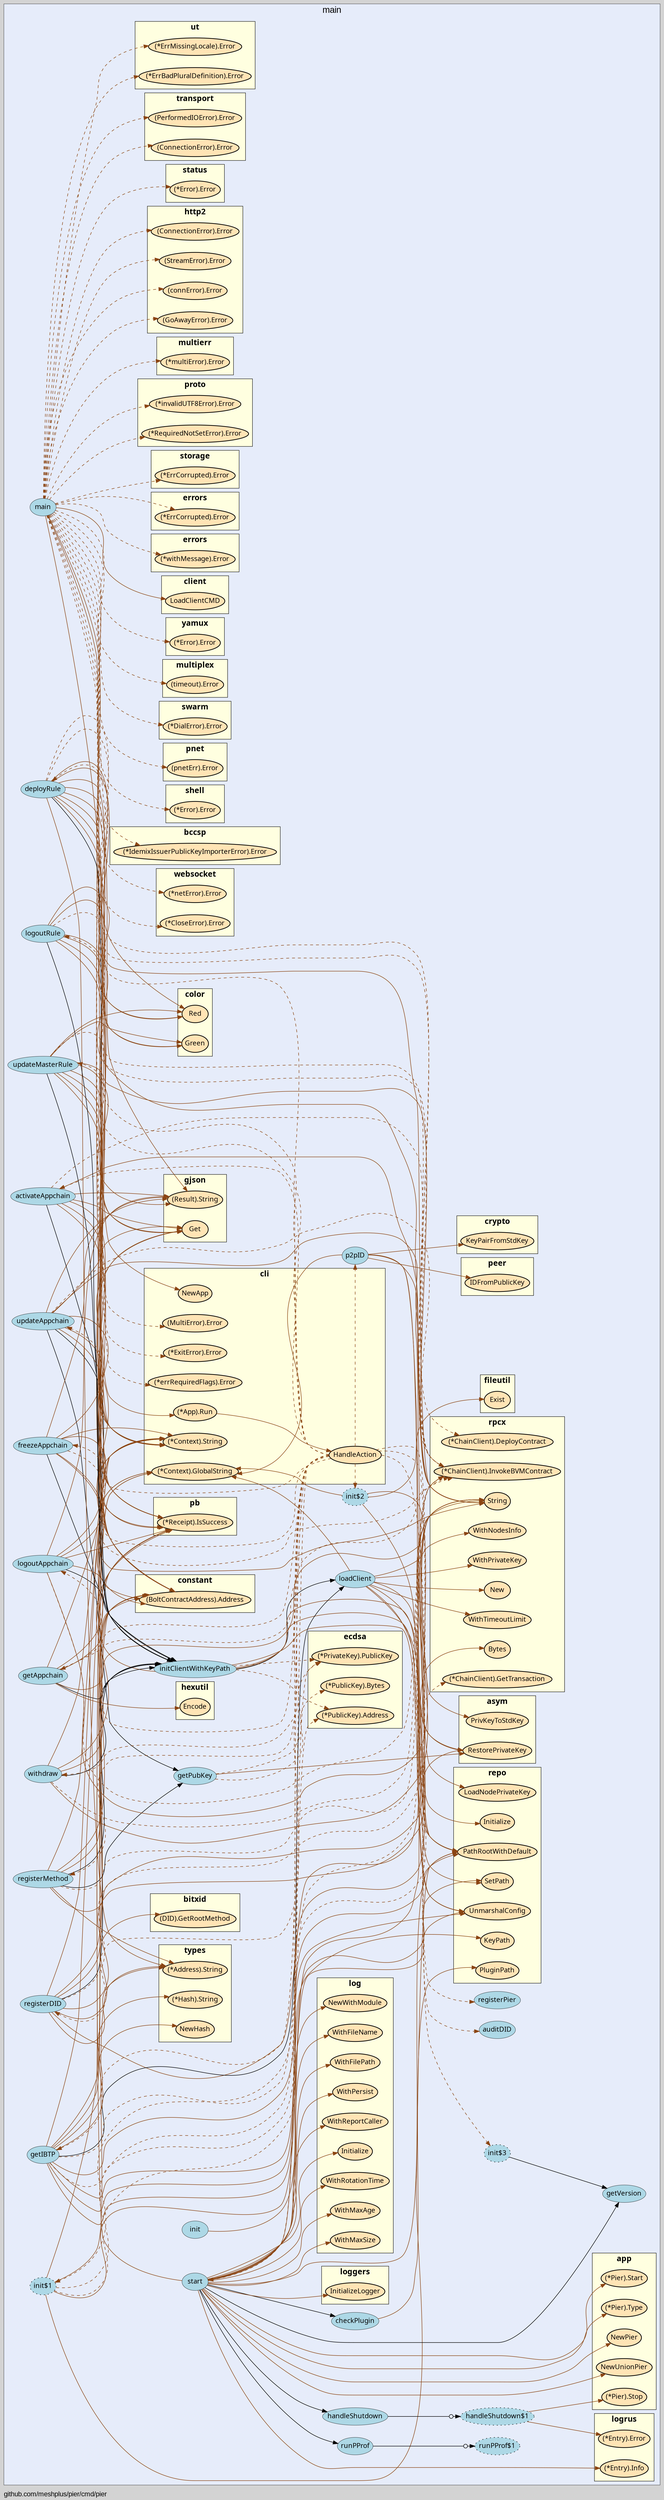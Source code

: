 digraph gocallvis {
    label="github.com/meshplus/pier/cmd/pier";
    labeljust="l";
    fontname="Arial";
    fontsize="14";
    rankdir="LR";
    bgcolor="lightgray";
    style="solid";
    penwidth="0.5";
    pad="0.0";
    nodesep="0.35";

    node [shape="ellipse" style="filled" fillcolor="honeydew" fontname="Verdana" penwidth="1.0" margin="0.05,0.0"];
    edge [minlen="2"]

    subgraph "cluster_focus" {
        bgcolor="#e6ecfa";
label="main";
labelloc="t";
labeljust="c";
fontsize="18";
        
        "github.com/meshplus/pier/cmd/pier.main" [ fillcolor="lightblue" label="main" penwidth="0.5" ]
        "github.com/meshplus/pier/cmd/pier.registerDID" [ fillcolor="lightblue" label="registerDID" penwidth="0.5" ]
        "github.com/meshplus/pier/cmd/pier.initClientWithKeyPath" [ fillcolor="lightblue" label="initClientWithKeyPath" penwidth="0.5" ]
        "github.com/meshplus/pier/cmd/pier.loadClient" [ fillcolor="lightblue" label="loadClient" penwidth="0.5" ]
        "github.com/meshplus/pier/cmd/pier.auditDID" [ label="auditDID" penwidth="0.5" fillcolor="lightblue" ]
        "github.com/meshplus/pier/cmd/pier.registerMethod" [ fillcolor="lightblue" label="registerMethod" penwidth="0.5" ]
        "github.com/meshplus/pier/cmd/pier.getPubKey" [ fillcolor="lightblue" label="getPubKey" penwidth="0.5" ]
        "github.com/meshplus/pier/cmd/pier.registerPier" [ fillcolor="lightblue" label="registerPier" penwidth="0.5" ]
        "github.com/meshplus/pier/cmd/pier.updateAppchain" [ fillcolor="lightblue" label="updateAppchain" penwidth="0.5" ]
        "github.com/meshplus/pier/cmd/pier.freezeAppchain" [ fillcolor="lightblue" label="freezeAppchain" penwidth="0.5" ]
        "github.com/meshplus/pier/cmd/pier.activateAppchain" [ fillcolor="lightblue" label="activateAppchain" penwidth="0.5" ]
        "github.com/meshplus/pier/cmd/pier.logoutAppchain" [ fillcolor="lightblue" label="logoutAppchain" penwidth="0.5" ]
        "github.com/meshplus/pier/cmd/pier.getAppchain" [ fillcolor="lightblue" label="getAppchain" penwidth="0.5" ]
        "github.com/meshplus/pier/cmd/pier.withdraw" [ fillcolor="lightblue" label="withdraw" penwidth="0.5" ]
        "github.com/meshplus/pier/cmd/pier.init$1" [ style="dotted,filled" fillcolor="lightblue" label="init$1" ]
        "github.com/meshplus/pier/cmd/pier.init$2" [ fillcolor="lightblue" label="init$2" style="dotted,filled" ]
        "github.com/meshplus/pier/cmd/pier.getIBTP" [ fillcolor="lightblue" label="getIBTP" penwidth="0.5" ]
        "github.com/meshplus/pier/cmd/pier.p2pID" [ fillcolor="lightblue" label="p2pID" penwidth="0.5" ]
        "github.com/meshplus/pier/cmd/pier.deployRule" [ label="deployRule" penwidth="0.5" fillcolor="lightblue" ]
        "github.com/meshplus/pier/cmd/pier.updateMasterRule" [ fillcolor="lightblue" label="updateMasterRule" penwidth="0.5" ]
        "github.com/meshplus/pier/cmd/pier.logoutRule" [ fillcolor="lightblue" label="logoutRule" penwidth="0.5" ]
        "github.com/meshplus/pier/cmd/pier.start" [ fillcolor="lightblue" label="start" penwidth="0.5" ]
        "github.com/meshplus/pier/cmd/pier.getVersion" [ fillcolor="lightblue" label="getVersion" penwidth="0.5" ]
        "github.com/meshplus/pier/cmd/pier.runPProf" [ fillcolor="lightblue" label="runPProf" penwidth="0.5" ]
        "github.com/meshplus/pier/cmd/pier.runPProf$1" [ fillcolor="lightblue" label="runPProf$1" style="dotted,filled" ]
        "github.com/meshplus/pier/cmd/pier.handleShutdown$1" [ fillcolor="lightblue" label="handleShutdown$1" style="dotted,filled" ]
        "github.com/meshplus/pier/cmd/pier.handleShutdown" [ penwidth="0.5" fillcolor="lightblue" label="handleShutdown" ]
        "github.com/meshplus/pier/cmd/pier.checkPlugin" [ fillcolor="lightblue" label="checkPlugin" penwidth="0.5" ]
        "github.com/meshplus/pier/cmd/pier.init$3" [ fillcolor="lightblue" label="init$3" style="dotted,filled" ]
        "github.com/meshplus/pier/cmd/pier.init" [ fillcolor="lightblue" label="init" penwidth="0.5" ]
        
        subgraph "cluster_github.com/fatih/color" {
        fillcolor="lightyellow";
fontname="Tahoma bold";
rank="sink";
label="color";
URL="/?f=github.com/fatih/color";
penwidth="0.8";
fontsize="16";
style="filled";
tooltip="package: github.com/fatih/color";
        
        "github.com/fatih/color.Red" [ fillcolor="moccasin" label="Red" penwidth="1.5" ]
        "github.com/fatih/color.Green" [ fillcolor="moccasin" label="Green" penwidth="1.5" ]
        
    }

        subgraph "cluster_github.com/go-playground/universal-translator" {
        fontsize="16";
fontname="Tahoma bold";
URL="/?f=github.com/go-playground/universal-translator";
tooltip="package: github.com/go-playground/universal-translator";
penwidth="0.8";
style="filled";
fillcolor="lightyellow";
rank="sink";
label="ut";
        
        "(*github.com/go-playground/universal-translator.ErrBadPluralDefinition).Error" [ fillcolor="moccasin" label="(*ErrBadPluralDefinition).Error" penwidth="1.5" ]
        "(*github.com/go-playground/universal-translator.ErrMissingLocale).Error" [ fillcolor="moccasin" label="(*ErrMissingLocale).Error" penwidth="1.5" ]
        
    }

        subgraph "cluster_github.com/gogo/protobuf/proto" {
        style="filled";
label="proto";
tooltip="package: github.com/gogo/protobuf/proto";
rank="sink";
URL="/?f=github.com/gogo/protobuf/proto";
penwidth="0.8";
fontsize="16";
fillcolor="lightyellow";
fontname="Tahoma bold";
        
        "(*github.com/gogo/protobuf/proto.invalidUTF8Error).Error" [ fillcolor="moccasin" label="(*invalidUTF8Error).Error" penwidth="1.5" ]
        "(*github.com/gogo/protobuf/proto.RequiredNotSetError).Error" [ fillcolor="moccasin" label="(*RequiredNotSetError).Error" penwidth="1.5" ]
        
    }

        subgraph "cluster_github.com/gorilla/websocket" {
        penwidth="0.8";
fillcolor="lightyellow";
URL="/?f=github.com/gorilla/websocket";
tooltip="package: github.com/gorilla/websocket";
fontsize="16";
style="filled";
fontname="Tahoma bold";
rank="sink";
label="websocket";
        
        "(*github.com/gorilla/websocket.CloseError).Error" [ fillcolor="moccasin" label="(*CloseError).Error" penwidth="1.5" ]
        "(*github.com/gorilla/websocket.netError).Error" [ fillcolor="moccasin" label="(*netError).Error" penwidth="1.5" ]
        
    }

        subgraph "cluster_github.com/hyperledger/fabric/bccsp" {
        style="filled";
fontname="Tahoma bold";
label="bccsp";
URL="/?f=github.com/hyperledger/fabric/bccsp";
penwidth="0.8";
fontsize="16";
fillcolor="lightyellow";
rank="sink";
tooltip="package: github.com/hyperledger/fabric/bccsp";
        
        "(*github.com/hyperledger/fabric/bccsp.IdemixIssuerPublicKeyImporterError).Error" [ penwidth="1.5" fillcolor="moccasin" label="(*IdemixIssuerPublicKeyImporterError).Error" ]
        
    }

        subgraph "cluster_github.com/ipfs/go-ipfs-api" {
        penwidth="0.8";
fontsize="16";
style="filled";
fillcolor="lightyellow";
fontname="Tahoma bold";
tooltip="package: github.com/ipfs/go-ipfs-api";
rank="sink";
label="shell";
URL="/?f=github.com/ipfs/go-ipfs-api";
        
        "(*github.com/ipfs/go-ipfs-api.Error).Error" [ fillcolor="moccasin" label="(*Error).Error" penwidth="1.5" ]
        
    }

        subgraph "cluster_github.com/libp2p/go-libp2p-core/crypto" {
        label="crypto";
URL="/?f=github.com/libp2p/go-libp2p-core/crypto";
penwidth="0.8";
fontsize="16";
style="filled";
fontname="Tahoma bold";
rank="sink";
fillcolor="lightyellow";
tooltip="package: github.com/libp2p/go-libp2p-core/crypto";
        
        "github.com/libp2p/go-libp2p-core/crypto.KeyPairFromStdKey" [ penwidth="1.5" fillcolor="moccasin" label="KeyPairFromStdKey" ]
        
    }

        subgraph "cluster_github.com/libp2p/go-libp2p-core/peer" {
        fillcolor="lightyellow";
rank="sink";
style="filled";
fontname="Tahoma bold";
label="peer";
URL="/?f=github.com/libp2p/go-libp2p-core/peer";
tooltip="package: github.com/libp2p/go-libp2p-core/peer";
penwidth="0.8";
fontsize="16";
        
        "github.com/libp2p/go-libp2p-core/peer.IDFromPublicKey" [ fillcolor="moccasin" label="IDFromPublicKey" penwidth="1.5" ]
        
    }

        subgraph "cluster_github.com/libp2p/go-libp2p-core/pnet" {
        style="filled";
tooltip="package: github.com/libp2p/go-libp2p-core/pnet";
penwidth="0.8";
fontsize="16";
fillcolor="lightyellow";
fontname="Tahoma bold";
rank="sink";
label="pnet";
URL="/?f=github.com/libp2p/go-libp2p-core/pnet";
        
        "(github.com/libp2p/go-libp2p-core/pnet.pnetErr).Error" [ penwidth="1.5" fillcolor="moccasin" label="(pnetErr).Error" ]
        
    }

        subgraph "cluster_github.com/libp2p/go-libp2p-swarm" {
        penwidth="0.8";
fontsize="16";
style="filled";
fillcolor="lightyellow";
rank="sink";
fontname="Tahoma bold";
label="swarm";
URL="/?f=github.com/libp2p/go-libp2p-swarm";
tooltip="package: github.com/libp2p/go-libp2p-swarm";
        
        "(*github.com/libp2p/go-libp2p-swarm.DialError).Error" [ fillcolor="moccasin" label="(*DialError).Error" penwidth="1.5" ]
        
    }

        subgraph "cluster_github.com/libp2p/go-mplex" {
        fontsize="16";
fontname="Tahoma bold";
rank="sink";
label="multiplex";
tooltip="package: github.com/libp2p/go-mplex";
penwidth="0.8";
style="filled";
fillcolor="lightyellow";
URL="/?f=github.com/libp2p/go-mplex";
        
        "(github.com/libp2p/go-mplex.timeout).Error" [ fillcolor="moccasin" label="(timeout).Error" penwidth="1.5" ]
        
    }

        subgraph "cluster_github.com/libp2p/go-yamux" {
        rank="sink";
label="yamux";
tooltip="package: github.com/libp2p/go-yamux";
style="filled";
fillcolor="lightyellow";
fontname="Tahoma bold";
penwidth="0.8";
fontsize="16";
URL="/?f=github.com/libp2p/go-yamux";
        
        "(*github.com/libp2p/go-yamux.Error).Error" [ fillcolor="moccasin" label="(*Error).Error" penwidth="1.5" ]
        
    }

        subgraph "cluster_github.com/meshplus/bitxhub-kit/crypto/asym" {
        fontsize="16";
style="filled";
URL="/?f=github.com/meshplus/bitxhub-kit/crypto/asym";
tooltip="package: github.com/meshplus/bitxhub-kit/crypto/asym";
penwidth="0.8";
fontname="Tahoma bold";
rank="sink";
label="asym";
fillcolor="lightyellow";
        
        "github.com/meshplus/bitxhub-kit/crypto/asym.RestorePrivateKey" [ fillcolor="moccasin" label="RestorePrivateKey" penwidth="1.5" ]
        "github.com/meshplus/bitxhub-kit/crypto/asym.PrivKeyToStdKey" [ fillcolor="moccasin" label="PrivKeyToStdKey" penwidth="1.5" ]
        
    }

        subgraph "cluster_github.com/meshplus/bitxhub-kit/crypto/asym/ecdsa" {
        fontsize="16";
fillcolor="lightyellow";
label="ecdsa";
URL="/?f=github.com/meshplus/bitxhub-kit/crypto/asym/ecdsa";
penwidth="0.8";
style="filled";
fontname="Tahoma bold";
rank="sink";
tooltip="package: github.com/meshplus/bitxhub-kit/crypto/asym/ecdsa";
        
        "(*github.com/meshplus/bitxhub-kit/crypto/asym/ecdsa.PrivateKey).PublicKey" [ fillcolor="moccasin" label="(*PrivateKey).PublicKey" penwidth="1.5" ]
        "(*github.com/meshplus/bitxhub-kit/crypto/asym/ecdsa.PublicKey).Address" [ penwidth="1.5" fillcolor="moccasin" label="(*PublicKey).Address" ]
        "(*github.com/meshplus/bitxhub-kit/crypto/asym/ecdsa.PublicKey).Bytes" [ fillcolor="moccasin" label="(*PublicKey).Bytes" penwidth="1.5" ]
        
    }

        subgraph "cluster_github.com/meshplus/bitxhub-kit/fileutil" {
        fontname="Tahoma bold";
URL="/?f=github.com/meshplus/bitxhub-kit/fileutil";
tooltip="package: github.com/meshplus/bitxhub-kit/fileutil";
fontsize="16";
style="filled";
rank="sink";
label="fileutil";
penwidth="0.8";
fillcolor="lightyellow";
        
        "github.com/meshplus/bitxhub-kit/fileutil.Exist" [ fillcolor="moccasin" label="Exist" penwidth="1.5" ]
        
    }

        subgraph "cluster_github.com/meshplus/bitxhub-kit/hexutil" {
        label="hexutil";
URL="/?f=github.com/meshplus/bitxhub-kit/hexutil";
tooltip="package: github.com/meshplus/bitxhub-kit/hexutil";
penwidth="0.8";
style="filled";
fillcolor="lightyellow";
fontname="Tahoma bold";
rank="sink";
fontsize="16";
        
        "github.com/meshplus/bitxhub-kit/hexutil.Encode" [ fillcolor="moccasin" label="Encode" penwidth="1.5" ]
        
    }

        subgraph "cluster_github.com/meshplus/bitxhub-kit/log" {
        penwidth="0.8";
fontsize="16";
style="filled";
rank="sink";
label="log";
fillcolor="lightyellow";
fontname="Tahoma bold";
URL="/?f=github.com/meshplus/bitxhub-kit/log";
tooltip="package: github.com/meshplus/bitxhub-kit/log";
        
        "github.com/meshplus/bitxhub-kit/log.WithReportCaller" [ fillcolor="moccasin" label="WithReportCaller" penwidth="1.5" ]
        "github.com/meshplus/bitxhub-kit/log.WithPersist" [ fillcolor="moccasin" label="WithPersist" penwidth="1.5" ]
        "github.com/meshplus/bitxhub-kit/log.WithFilePath" [ fillcolor="moccasin" label="WithFilePath" penwidth="1.5" ]
        "github.com/meshplus/bitxhub-kit/log.WithFileName" [ fillcolor="moccasin" label="WithFileName" penwidth="1.5" ]
        "github.com/meshplus/bitxhub-kit/log.WithMaxSize" [ fillcolor="moccasin" label="WithMaxSize" penwidth="1.5" ]
        "github.com/meshplus/bitxhub-kit/log.WithMaxAge" [ fillcolor="moccasin" label="WithMaxAge" penwidth="1.5" ]
        "github.com/meshplus/bitxhub-kit/log.WithRotationTime" [ label="WithRotationTime" penwidth="1.5" fillcolor="moccasin" ]
        "github.com/meshplus/bitxhub-kit/log.Initialize" [ fillcolor="moccasin" label="Initialize" penwidth="1.5" ]
        "github.com/meshplus/bitxhub-kit/log.NewWithModule" [ fillcolor="moccasin" label="NewWithModule" penwidth="1.5" ]
        
    }

        subgraph "cluster_github.com/meshplus/bitxhub-kit/types" {
        fontsize="16";
fontname="Tahoma bold";
rank="sink";
URL="/?f=github.com/meshplus/bitxhub-kit/types";
tooltip="package: github.com/meshplus/bitxhub-kit/types";
penwidth="0.8";
fillcolor="lightyellow";
label="types";
style="filled";
        
        "(*github.com/meshplus/bitxhub-kit/types.Address).String" [ label="(*Address).String" penwidth="1.5" fillcolor="moccasin" ]
        "github.com/meshplus/bitxhub-kit/types.NewHash" [ fillcolor="moccasin" label="NewHash" penwidth="1.5" ]
        "(*github.com/meshplus/bitxhub-kit/types.Hash).String" [ fillcolor="moccasin" label="(*Hash).String" penwidth="1.5" ]
        
    }

        subgraph "cluster_github.com/meshplus/bitxhub-model/constant" {
        style="filled";
label="constant";
URL="/?f=github.com/meshplus/bitxhub-model/constant";
tooltip="package: github.com/meshplus/bitxhub-model/constant";
penwidth="0.8";
fontsize="16";
rank="sink";
fillcolor="lightyellow";
fontname="Tahoma bold";
        
        "(github.com/meshplus/bitxhub-model/constant.BoltContractAddress).Address" [ fillcolor="moccasin" label="(BoltContractAddress).Address" penwidth="1.5" ]
        
    }

        subgraph "cluster_github.com/meshplus/bitxhub-model/pb" {
        penwidth="0.8";
style="filled";
fontname="Tahoma bold";
label="pb";
URL="/?f=github.com/meshplus/bitxhub-model/pb";
fontsize="16";
fillcolor="lightyellow";
rank="sink";
tooltip="package: github.com/meshplus/bitxhub-model/pb";
        
        "(*github.com/meshplus/bitxhub-model/pb.Receipt).IsSuccess" [ penwidth="1.5" fillcolor="moccasin" label="(*Receipt).IsSuccess" ]
        
    }

        subgraph "cluster_github.com/meshplus/bitxid" {
        style="filled";
fillcolor="lightyellow";
fontname="Tahoma bold";
penwidth="0.8";
fontsize="16";
rank="sink";
label="bitxid";
URL="/?f=github.com/meshplus/bitxid";
tooltip="package: github.com/meshplus/bitxid";
        
        "(github.com/meshplus/bitxid.DID).GetRootMethod" [ penwidth="1.5" fillcolor="moccasin" label="(DID).GetRootMethod" ]
        
    }

        subgraph "cluster_github.com/meshplus/go-bitxhub-client" {
        fontsize="16";
style="filled";
fontname="Tahoma bold";
URL="/?f=github.com/meshplus/go-bitxhub-client";
tooltip="package: github.com/meshplus/go-bitxhub-client";
penwidth="0.8";
fillcolor="lightyellow";
rank="sink";
label="rpcx";
        
        "github.com/meshplus/go-bitxhub-client.WithPrivateKey" [ fillcolor="moccasin" label="WithPrivateKey" penwidth="1.5" ]
        "github.com/meshplus/go-bitxhub-client.WithNodesInfo" [ penwidth="1.5" fillcolor="moccasin" label="WithNodesInfo" ]
        "github.com/meshplus/go-bitxhub-client.WithTimeoutLimit" [ label="WithTimeoutLimit" penwidth="1.5" fillcolor="moccasin" ]
        "github.com/meshplus/go-bitxhub-client.New" [ fillcolor="moccasin" label="New" penwidth="1.5" ]
        "github.com/meshplus/go-bitxhub-client.String" [ fillcolor="moccasin" label="String" penwidth="1.5" ]
        "github.com/meshplus/go-bitxhub-client.Bytes" [ fillcolor="moccasin" label="Bytes" penwidth="1.5" ]
        "(*github.com/meshplus/go-bitxhub-client.ChainClient).InvokeBVMContract" [ penwidth="1.5" fillcolor="moccasin" label="(*ChainClient).InvokeBVMContract" ]
        "(*github.com/meshplus/go-bitxhub-client.ChainClient).GetTransaction" [ fillcolor="moccasin" label="(*ChainClient).GetTransaction" penwidth="1.5" ]
        "(*github.com/meshplus/go-bitxhub-client.ChainClient).DeployContract" [ fillcolor="moccasin" label="(*ChainClient).DeployContract" penwidth="1.5" ]
        
    }

        subgraph "cluster_github.com/meshplus/pier/cmd/pier/client" {
        fillcolor="lightyellow";
rank="sink";
label="client";
URL="/?f=github.com/meshplus/pier/cmd/pier/client";
tooltip="package: github.com/meshplus/pier/cmd/pier/client";
style="filled";
fontsize="16";
fontname="Tahoma bold";
penwidth="0.8";
        
        "github.com/meshplus/pier/cmd/pier/client.LoadClientCMD" [ fillcolor="moccasin" label="LoadClientCMD" penwidth="1.5" ]
        
    }

        subgraph "cluster_github.com/meshplus/pier/internal/app" {
        style="filled";
label="app";
tooltip="package: github.com/meshplus/pier/internal/app";
penwidth="0.8";
fontsize="16";
rank="sink";
URL="/?f=github.com/meshplus/pier/internal/app";
fillcolor="lightyellow";
fontname="Tahoma bold";
        
        "(*github.com/meshplus/pier/internal/app.Pier).Type" [ fillcolor="moccasin" label="(*Pier).Type" penwidth="1.5" ]
        "(*github.com/meshplus/pier/internal/app.Pier).Stop" [ fillcolor="moccasin" label="(*Pier).Stop" penwidth="1.5" ]
        "(*github.com/meshplus/pier/internal/app.Pier).Start" [ fillcolor="moccasin" label="(*Pier).Start" penwidth="1.5" ]
        "github.com/meshplus/pier/internal/app.NewUnionPier" [ penwidth="1.5" fillcolor="moccasin" label="NewUnionPier" ]
        "github.com/meshplus/pier/internal/app.NewPier" [ penwidth="1.5" fillcolor="moccasin" label="NewPier" ]
        
    }

        subgraph "cluster_github.com/meshplus/pier/internal/loggers" {
        fontname="Tahoma bold";
URL="/?f=github.com/meshplus/pier/internal/loggers";
tooltip="package: github.com/meshplus/pier/internal/loggers";
penwidth="0.8";
fontsize="16";
style="filled";
fillcolor="lightyellow";
rank="sink";
label="loggers";
        
        "github.com/meshplus/pier/internal/loggers.InitializeLogger" [ fillcolor="moccasin" label="InitializeLogger" penwidth="1.5" ]
        
    }

        subgraph "cluster_github.com/meshplus/pier/internal/repo" {
        tooltip="package: github.com/meshplus/pier/internal/repo";
rank="sink";
label="repo";
URL="/?f=github.com/meshplus/pier/internal/repo";
fillcolor="lightyellow";
fontname="Tahoma bold";
penwidth="0.8";
fontsize="16";
style="filled";
        
        "github.com/meshplus/pier/internal/repo.PathRootWithDefault" [ fillcolor="moccasin" label="PathRootWithDefault" penwidth="1.5" ]
        "github.com/meshplus/pier/internal/repo.UnmarshalConfig" [ fillcolor="moccasin" label="UnmarshalConfig" penwidth="1.5" ]
        "github.com/meshplus/pier/internal/repo.SetPath" [ fillcolor="moccasin" label="SetPath" penwidth="1.5" ]
        "github.com/meshplus/pier/internal/repo.Initialize" [ fillcolor="moccasin" label="Initialize" penwidth="1.5" ]
        "github.com/meshplus/pier/internal/repo.KeyPath" [ fillcolor="moccasin" label="KeyPath" penwidth="1.5" ]
        "github.com/meshplus/pier/internal/repo.LoadNodePrivateKey" [ fillcolor="moccasin" label="LoadNodePrivateKey" penwidth="1.5" ]
        "github.com/meshplus/pier/internal/repo.PluginPath" [ fillcolor="moccasin" label="PluginPath" penwidth="1.5" ]
        
    }

        subgraph "cluster_github.com/pkg/errors" {
        penwidth="0.8";
fontsize="16";
rank="sink";
URL="/?f=github.com/pkg/errors";
tooltip="package: github.com/pkg/errors";
style="filled";
fillcolor="lightyellow";
fontname="Tahoma bold";
label="errors";
        
        "(*github.com/pkg/errors.withMessage).Error" [ fillcolor="moccasin" label="(*withMessage).Error" penwidth="1.5" ]
        
    }

        subgraph "cluster_github.com/sirupsen/logrus" {
        penwidth="0.8";
style="filled";
rank="sink";
label="logrus";
URL="/?f=github.com/sirupsen/logrus";
tooltip="package: github.com/sirupsen/logrus";
fontsize="16";
fillcolor="lightyellow";
fontname="Tahoma bold";
        
        "(*github.com/sirupsen/logrus.Entry).Error" [ fillcolor="moccasin" label="(*Entry).Error" penwidth="1.5" ]
        "(*github.com/sirupsen/logrus.Entry).Info" [ fillcolor="moccasin" label="(*Entry).Info" penwidth="1.5" ]
        
    }

        subgraph "cluster_github.com/syndtr/goleveldb/leveldb/errors" {
        penwidth="0.8";
style="filled";
rank="sink";
tooltip="package: github.com/syndtr/goleveldb/leveldb/errors";
fontsize="16";
fillcolor="lightyellow";
fontname="Tahoma bold";
label="errors";
URL="/?f=github.com/syndtr/goleveldb/leveldb/errors";
        
        "(*github.com/syndtr/goleveldb/leveldb/errors.ErrCorrupted).Error" [ fillcolor="moccasin" label="(*ErrCorrupted).Error" penwidth="1.5" ]
        
    }

        subgraph "cluster_github.com/syndtr/goleveldb/leveldb/storage" {
        penwidth="0.8";
fontsize="16";
URL="/?f=github.com/syndtr/goleveldb/leveldb/storage";
style="filled";
fillcolor="lightyellow";
fontname="Tahoma bold";
rank="sink";
label="storage";
tooltip="package: github.com/syndtr/goleveldb/leveldb/storage";
        
        "(*github.com/syndtr/goleveldb/leveldb/storage.ErrCorrupted).Error" [ fillcolor="moccasin" label="(*ErrCorrupted).Error" penwidth="1.5" ]
        
    }

        subgraph "cluster_github.com/tidwall/gjson" {
        penwidth="0.8";
fontsize="16";
style="filled";
fontname="Tahoma bold";
rank="sink";
label="gjson";
URL="/?f=github.com/tidwall/gjson";
tooltip="package: github.com/tidwall/gjson";
fillcolor="lightyellow";
        
        "github.com/tidwall/gjson.Get" [ fillcolor="moccasin" label="Get" penwidth="1.5" ]
        "(github.com/tidwall/gjson.Result).String" [ fillcolor="moccasin" label="(Result).String" penwidth="1.5" ]
        
    }

        subgraph "cluster_github.com/urfave/cli" {
        fontsize="16";
style="filled";
fontname="Tahoma bold";
URL="/?f=github.com/urfave/cli";
tooltip="package: github.com/urfave/cli";
penwidth="0.8";
rank="sink";
label="cli";
fillcolor="lightyellow";
        
        "github.com/urfave/cli.NewApp" [ fillcolor="moccasin" label="NewApp" penwidth="1.5" ]
        "(*github.com/urfave/cli.Context).String" [ fillcolor="moccasin" label="(*Context).String" penwidth="1.5" ]
        "(*github.com/urfave/cli.Context).GlobalString" [ fillcolor="moccasin" label="(*Context).GlobalString" penwidth="1.5" ]
        "github.com/urfave/cli.HandleAction" [ fillcolor="moccasin" label="HandleAction" penwidth="1.5" ]
        "(*github.com/urfave/cli.App).Run" [ fillcolor="moccasin" label="(*App).Run" penwidth="1.5" ]
        "(*github.com/urfave/cli.errRequiredFlags).Error" [ fillcolor="moccasin" label="(*errRequiredFlags).Error" penwidth="1.5" ]
        "(*github.com/urfave/cli.ExitError).Error" [ fillcolor="moccasin" label="(*ExitError).Error" penwidth="1.5" ]
        "(github.com/urfave/cli.MultiError).Error" [ fillcolor="moccasin" label="(MultiError).Error" penwidth="1.5" ]
        
    }

        subgraph "cluster_go.uber.org/multierr" {
        fontsize="16";
rank="sink";
tooltip="package: go.uber.org/multierr";
penwidth="0.8";
style="filled";
fillcolor="lightyellow";
fontname="Tahoma bold";
label="multierr";
URL="/?f=go.uber.org/multierr";
        
        "(*go.uber.org/multierr.multiError).Error" [ fillcolor="moccasin" label="(*multiError).Error" penwidth="1.5" ]
        
    }

        subgraph "cluster_golang.org/x/net/http2" {
        fillcolor="lightyellow";
rank="sink";
tooltip="package: golang.org/x/net/http2";
fontsize="16";
style="filled";
fontname="Tahoma bold";
label="http2";
URL="/?f=golang.org/x/net/http2";
penwidth="0.8";
        
        "(golang.org/x/net/http2.GoAwayError).Error" [ fillcolor="moccasin" label="(GoAwayError).Error" penwidth="1.5" ]
        "(golang.org/x/net/http2.connError).Error" [ penwidth="1.5" fillcolor="moccasin" label="(connError).Error" ]
        "(golang.org/x/net/http2.StreamError).Error" [ label="(StreamError).Error" penwidth="1.5" fillcolor="moccasin" ]
        "(golang.org/x/net/http2.ConnectionError).Error" [ fillcolor="moccasin" label="(ConnectionError).Error" penwidth="1.5" ]
        
    }

        subgraph "cluster_google.golang.org/grpc/internal/status" {
        tooltip="package: google.golang.org/grpc/internal/status";
style="filled";
fillcolor="lightyellow";
label="status";
rank="sink";
URL="/?f=google.golang.org/grpc/internal/status";
penwidth="0.8";
fontsize="16";
fontname="Tahoma bold";
        
        "(*google.golang.org/grpc/internal/status.Error).Error" [ fillcolor="moccasin" label="(*Error).Error" penwidth="1.5" ]
        
    }

        subgraph "cluster_google.golang.org/grpc/internal/transport" {
        fontsize="16";
fillcolor="lightyellow";
fontname="Tahoma bold";
penwidth="0.8";
style="filled";
rank="sink";
label="transport";
URL="/?f=google.golang.org/grpc/internal/transport";
tooltip="package: google.golang.org/grpc/internal/transport";
        
        "(google.golang.org/grpc/internal/transport.ConnectionError).Error" [ fillcolor="moccasin" label="(ConnectionError).Error" penwidth="1.5" ]
        "(google.golang.org/grpc/internal/transport.PerformedIOError).Error" [ fillcolor="moccasin" label="(PerformedIOError).Error" penwidth="1.5" ]
        
    }

    }

    "github.com/meshplus/pier/cmd/pier.main" -> "github.com/urfave/cli.NewApp" [ color="saddlebrown" ]
    "github.com/meshplus/pier/cmd/pier.main" -> "github.com/meshplus/pier/cmd/pier/client.LoadClientCMD" [ color="saddlebrown" ]
    "github.com/meshplus/pier/cmd/pier.registerDID" -> "(*github.com/urfave/cli.Context).String" [ color="saddlebrown" ]
    "github.com/meshplus/pier/cmd/pier.initClientWithKeyPath" -> "(*github.com/urfave/cli.Context).GlobalString" [ color="saddlebrown" ]
    "github.com/meshplus/pier/cmd/pier.initClientWithKeyPath" -> "github.com/meshplus/pier/internal/repo.PathRootWithDefault" [ color="saddlebrown" ]
    "github.com/meshplus/pier/cmd/pier.initClientWithKeyPath" -> "github.com/meshplus/pier/internal/repo.UnmarshalConfig" [ color="saddlebrown" ]
    "github.com/meshplus/pier/cmd/pier.initClientWithKeyPath" -> "github.com/meshplus/bitxhub-kit/crypto/asym.RestorePrivateKey" [ color="saddlebrown" ]
    "github.com/meshplus/pier/cmd/pier.loadClient" -> "(*github.com/urfave/cli.Context).GlobalString" [ color="saddlebrown" ]
    "github.com/meshplus/pier/cmd/pier.loadClient" -> "github.com/meshplus/pier/internal/repo.PathRootWithDefault" [ color="saddlebrown" ]
    "github.com/meshplus/pier/cmd/pier.loadClient" -> "github.com/meshplus/pier/internal/repo.SetPath" [ color="saddlebrown" ]
    "github.com/meshplus/pier/cmd/pier.loadClient" -> "github.com/meshplus/pier/internal/repo.UnmarshalConfig" [ color="saddlebrown" ]
    "github.com/meshplus/pier/cmd/pier.loadClient" -> "github.com/meshplus/bitxhub-kit/crypto/asym.RestorePrivateKey" [ color="saddlebrown" ]
    "github.com/meshplus/pier/cmd/pier.loadClient" -> "github.com/meshplus/go-bitxhub-client.WithPrivateKey" [ color="saddlebrown" ]
    "github.com/meshplus/pier/cmd/pier.loadClient" -> "github.com/meshplus/go-bitxhub-client.WithNodesInfo" [ color="saddlebrown" ]
    "github.com/meshplus/pier/cmd/pier.loadClient" -> "github.com/meshplus/go-bitxhub-client.WithTimeoutLimit" [ color="saddlebrown" ]
    "github.com/meshplus/pier/cmd/pier.loadClient" -> "github.com/meshplus/go-bitxhub-client.New" [ color="saddlebrown" ]
    "github.com/meshplus/pier/cmd/pier.initClientWithKeyPath" -> "github.com/meshplus/pier/cmd/pier.loadClient" [  ]
    "github.com/meshplus/pier/cmd/pier.initClientWithKeyPath" -> "(*github.com/meshplus/bitxhub-kit/crypto/asym/ecdsa.PrivateKey).PublicKey" [ style="dashed" color="saddlebrown" ]
    "github.com/meshplus/pier/cmd/pier.initClientWithKeyPath" -> "(*github.com/meshplus/bitxhub-kit/crypto/asym/ecdsa.PublicKey).Address" [ color="saddlebrown" style="dashed" ]
    "github.com/meshplus/pier/cmd/pier.registerDID" -> "github.com/meshplus/pier/cmd/pier.initClientWithKeyPath" [  ]
    "github.com/meshplus/pier/cmd/pier.registerDID" -> "(github.com/meshplus/bitxid.DID).GetRootMethod" [ color="saddlebrown" ]
    "github.com/meshplus/pier/cmd/pier.registerDID" -> "(*github.com/meshplus/bitxhub-kit/types.Address).String" [ color="saddlebrown" ]
    "github.com/meshplus/pier/cmd/pier.registerDID" -> "(github.com/meshplus/bitxhub-model/constant.BoltContractAddress).Address" [ color="saddlebrown" ]
    "github.com/meshplus/pier/cmd/pier.registerDID" -> "github.com/meshplus/go-bitxhub-client.String" [ color="saddlebrown" ]
    "github.com/meshplus/pier/cmd/pier.registerDID" -> "github.com/meshplus/go-bitxhub-client.Bytes" [ color="saddlebrown" ]
    "github.com/meshplus/pier/cmd/pier.registerDID" -> "(*github.com/meshplus/bitxhub-model/pb.Receipt).IsSuccess" [ color="saddlebrown" ]
    "github.com/meshplus/pier/cmd/pier.registerDID" -> "(*github.com/meshplus/go-bitxhub-client.ChainClient).InvokeBVMContract" [ color="saddlebrown" style="dashed" ]
    "github.com/urfave/cli.HandleAction" -> "github.com/meshplus/pier/cmd/pier.registerDID" [ style="dashed" color="saddlebrown" ]
    "github.com/urfave/cli.HandleAction" -> "github.com/meshplus/pier/cmd/pier.auditDID" [ style="dashed" color="saddlebrown" ]
    "github.com/meshplus/pier/cmd/pier.registerMethod" -> "(*github.com/urfave/cli.Context).String" [ color="saddlebrown" ]
    "github.com/meshplus/pier/cmd/pier.getPubKey" -> "github.com/meshplus/bitxhub-kit/crypto/asym.RestorePrivateKey" [ color="saddlebrown" ]
    "github.com/meshplus/pier/cmd/pier.getPubKey" -> "(*github.com/meshplus/bitxhub-kit/crypto/asym/ecdsa.PrivateKey).PublicKey" [ style="dashed" color="saddlebrown" ]
    "github.com/meshplus/pier/cmd/pier.getPubKey" -> "(*github.com/meshplus/bitxhub-kit/crypto/asym/ecdsa.PublicKey).Bytes" [ style="dashed" color="saddlebrown" ]
    "github.com/meshplus/pier/cmd/pier.registerMethod" -> "github.com/meshplus/pier/cmd/pier.getPubKey" [  ]
    "github.com/meshplus/pier/cmd/pier.registerMethod" -> "github.com/meshplus/pier/cmd/pier.initClientWithKeyPath" [  ]
    "github.com/meshplus/pier/cmd/pier.registerMethod" -> "(*github.com/meshplus/bitxhub-kit/types.Address).String" [ color="saddlebrown" ]
    "github.com/meshplus/pier/cmd/pier.registerMethod" -> "(github.com/meshplus/bitxhub-model/constant.BoltContractAddress).Address" [ color="saddlebrown" ]
    "github.com/meshplus/pier/cmd/pier.registerMethod" -> "github.com/meshplus/go-bitxhub-client.String" [ color="saddlebrown" ]
    "github.com/meshplus/pier/cmd/pier.registerMethod" -> "(*github.com/meshplus/bitxhub-model/pb.Receipt).IsSuccess" [ color="saddlebrown" ]
    "github.com/meshplus/pier/cmd/pier.registerMethod" -> "(*github.com/meshplus/go-bitxhub-client.ChainClient).InvokeBVMContract" [ style="dashed" color="saddlebrown" ]
    "github.com/urfave/cli.HandleAction" -> "github.com/meshplus/pier/cmd/pier.registerMethod" [ style="dashed" color="saddlebrown" ]
    "github.com/urfave/cli.HandleAction" -> "github.com/meshplus/pier/cmd/pier.registerPier" [ style="dashed" color="saddlebrown" ]
    "github.com/meshplus/pier/cmd/pier.updateAppchain" -> "(*github.com/urfave/cli.Context).String" [ color="saddlebrown" ]
    "github.com/meshplus/pier/cmd/pier.updateAppchain" -> "github.com/meshplus/pier/cmd/pier.initClientWithKeyPath" [  ]
    "github.com/meshplus/pier/cmd/pier.updateAppchain" -> "(github.com/meshplus/bitxhub-model/constant.BoltContractAddress).Address" [ color="saddlebrown" ]
    "github.com/meshplus/pier/cmd/pier.updateAppchain" -> "github.com/meshplus/go-bitxhub-client.String" [ color="saddlebrown" ]
    "github.com/meshplus/pier/cmd/pier.updateAppchain" -> "(*github.com/meshplus/bitxhub-model/pb.Receipt).IsSuccess" [ color="saddlebrown" ]
    "github.com/meshplus/pier/cmd/pier.updateAppchain" -> "github.com/meshplus/pier/cmd/pier.getPubKey" [  ]
    "github.com/meshplus/pier/cmd/pier.updateAppchain" -> "github.com/tidwall/gjson.Get" [ color="saddlebrown" ]
    "github.com/meshplus/pier/cmd/pier.updateAppchain" -> "(github.com/tidwall/gjson.Result).String" [ color="saddlebrown" ]
    "github.com/meshplus/pier/cmd/pier.updateAppchain" -> "(*github.com/meshplus/go-bitxhub-client.ChainClient).InvokeBVMContract" [ style="dashed" color="saddlebrown" ]
    "github.com/urfave/cli.HandleAction" -> "github.com/meshplus/pier/cmd/pier.updateAppchain" [ style="dashed" color="saddlebrown" ]
    "github.com/meshplus/pier/cmd/pier.freezeAppchain" -> "(*github.com/urfave/cli.Context).String" [ color="saddlebrown" ]
    "github.com/meshplus/pier/cmd/pier.freezeAppchain" -> "github.com/meshplus/pier/cmd/pier.initClientWithKeyPath" [  ]
    "github.com/meshplus/pier/cmd/pier.freezeAppchain" -> "(github.com/meshplus/bitxhub-model/constant.BoltContractAddress).Address" [ color="saddlebrown" ]
    "github.com/meshplus/pier/cmd/pier.freezeAppchain" -> "github.com/meshplus/go-bitxhub-client.String" [ color="saddlebrown" ]
    "github.com/meshplus/pier/cmd/pier.freezeAppchain" -> "(*github.com/meshplus/bitxhub-model/pb.Receipt).IsSuccess" [ color="saddlebrown" ]
    "github.com/meshplus/pier/cmd/pier.freezeAppchain" -> "github.com/tidwall/gjson.Get" [ color="saddlebrown" ]
    "github.com/meshplus/pier/cmd/pier.freezeAppchain" -> "(github.com/tidwall/gjson.Result).String" [ color="saddlebrown" ]
    "github.com/meshplus/pier/cmd/pier.freezeAppchain" -> "(*github.com/meshplus/go-bitxhub-client.ChainClient).InvokeBVMContract" [ style="dashed" color="saddlebrown" ]
    "github.com/urfave/cli.HandleAction" -> "github.com/meshplus/pier/cmd/pier.freezeAppchain" [ style="dashed" color="saddlebrown" ]
    "github.com/meshplus/pier/cmd/pier.activateAppchain" -> "(*github.com/urfave/cli.Context).String" [ color="saddlebrown" ]
    "github.com/meshplus/pier/cmd/pier.activateAppchain" -> "github.com/meshplus/pier/cmd/pier.initClientWithKeyPath" [  ]
    "github.com/meshplus/pier/cmd/pier.activateAppchain" -> "(github.com/meshplus/bitxhub-model/constant.BoltContractAddress).Address" [ color="saddlebrown" ]
    "github.com/meshplus/pier/cmd/pier.activateAppchain" -> "github.com/meshplus/go-bitxhub-client.String" [ color="saddlebrown" ]
    "github.com/meshplus/pier/cmd/pier.activateAppchain" -> "(*github.com/meshplus/bitxhub-model/pb.Receipt).IsSuccess" [ color="saddlebrown" ]
    "github.com/meshplus/pier/cmd/pier.activateAppchain" -> "github.com/tidwall/gjson.Get" [ color="saddlebrown" ]
    "github.com/meshplus/pier/cmd/pier.activateAppchain" -> "(github.com/tidwall/gjson.Result).String" [ color="saddlebrown" ]
    "github.com/meshplus/pier/cmd/pier.activateAppchain" -> "(*github.com/meshplus/go-bitxhub-client.ChainClient).InvokeBVMContract" [ style="dashed" color="saddlebrown" ]
    "github.com/urfave/cli.HandleAction" -> "github.com/meshplus/pier/cmd/pier.activateAppchain" [ style="dashed" color="saddlebrown" ]
    "github.com/meshplus/pier/cmd/pier.logoutAppchain" -> "(*github.com/urfave/cli.Context).String" [ color="saddlebrown" ]
    "github.com/meshplus/pier/cmd/pier.logoutAppchain" -> "github.com/meshplus/pier/cmd/pier.initClientWithKeyPath" [  ]
    "github.com/meshplus/pier/cmd/pier.logoutAppchain" -> "(github.com/meshplus/bitxhub-model/constant.BoltContractAddress).Address" [ color="saddlebrown" ]
    "github.com/meshplus/pier/cmd/pier.logoutAppchain" -> "github.com/meshplus/go-bitxhub-client.String" [ color="saddlebrown" ]
    "github.com/meshplus/pier/cmd/pier.logoutAppchain" -> "(*github.com/meshplus/bitxhub-model/pb.Receipt).IsSuccess" [ color="saddlebrown" ]
    "github.com/meshplus/pier/cmd/pier.logoutAppchain" -> "github.com/tidwall/gjson.Get" [ color="saddlebrown" ]
    "github.com/meshplus/pier/cmd/pier.logoutAppchain" -> "(github.com/tidwall/gjson.Result).String" [ color="saddlebrown" ]
    "github.com/meshplus/pier/cmd/pier.logoutAppchain" -> "(*github.com/meshplus/go-bitxhub-client.ChainClient).InvokeBVMContract" [ color="saddlebrown" style="dashed" ]
    "github.com/urfave/cli.HandleAction" -> "github.com/meshplus/pier/cmd/pier.logoutAppchain" [ color="saddlebrown" style="dashed" ]
    "github.com/meshplus/pier/cmd/pier.getAppchain" -> "(*github.com/urfave/cli.Context).String" [ color="saddlebrown" ]
    "github.com/meshplus/pier/cmd/pier.getAppchain" -> "github.com/meshplus/pier/cmd/pier.initClientWithKeyPath" [  ]
    "github.com/meshplus/pier/cmd/pier.getAppchain" -> "(github.com/meshplus/bitxhub-model/constant.BoltContractAddress).Address" [ color="saddlebrown" ]
    "github.com/meshplus/pier/cmd/pier.getAppchain" -> "github.com/meshplus/go-bitxhub-client.String" [ color="saddlebrown" ]
    "github.com/meshplus/pier/cmd/pier.getAppchain" -> "(*github.com/meshplus/bitxhub-model/pb.Receipt).IsSuccess" [ color="saddlebrown" ]
    "github.com/meshplus/pier/cmd/pier.getAppchain" -> "github.com/meshplus/bitxhub-kit/hexutil.Encode" [ color="saddlebrown" ]
    "github.com/meshplus/pier/cmd/pier.getAppchain" -> "(*github.com/meshplus/go-bitxhub-client.ChainClient).InvokeBVMContract" [ style="dashed" color="saddlebrown" ]
    "github.com/urfave/cli.HandleAction" -> "github.com/meshplus/pier/cmd/pier.getAppchain" [ color="saddlebrown" style="dashed" ]
    "github.com/meshplus/pier/cmd/pier.withdraw" -> "(*github.com/urfave/cli.Context).String" [ color="saddlebrown" ]
    "github.com/meshplus/pier/cmd/pier.withdraw" -> "github.com/meshplus/pier/cmd/pier.initClientWithKeyPath" [  ]
    "github.com/meshplus/pier/cmd/pier.withdraw" -> "(github.com/meshplus/bitxhub-model/constant.BoltContractAddress).Address" [ color="saddlebrown" ]
    "github.com/meshplus/pier/cmd/pier.withdraw" -> "github.com/meshplus/go-bitxhub-client.String" [ color="saddlebrown" ]
    "github.com/meshplus/pier/cmd/pier.withdraw" -> "(*github.com/meshplus/bitxhub-model/pb.Receipt).IsSuccess" [ color="saddlebrown" ]
    "github.com/meshplus/pier/cmd/pier.withdraw" -> "(*github.com/meshplus/go-bitxhub-client.ChainClient).InvokeBVMContract" [ style="dashed" color="saddlebrown" ]
    "github.com/urfave/cli.HandleAction" -> "github.com/meshplus/pier/cmd/pier.withdraw" [ style="dashed" color="saddlebrown" ]
    "github.com/meshplus/pier/cmd/pier.init$1" -> "(*github.com/urfave/cli.Context).GlobalString" [ color="saddlebrown" ]
    "github.com/meshplus/pier/cmd/pier.init$1" -> "github.com/meshplus/pier/internal/repo.PathRootWithDefault" [ color="saddlebrown" ]
    "github.com/meshplus/pier/cmd/pier.init$1" -> "github.com/meshplus/bitxhub-kit/crypto/asym.RestorePrivateKey" [ color="saddlebrown" ]
    "github.com/meshplus/pier/cmd/pier.init$1" -> "(*github.com/meshplus/bitxhub-kit/types.Address).String" [ color="saddlebrown" ]
    "github.com/meshplus/pier/cmd/pier.init$1" -> "(*github.com/meshplus/bitxhub-kit/crypto/asym/ecdsa.PrivateKey).PublicKey" [ style="dashed" color="saddlebrown" ]
    "github.com/meshplus/pier/cmd/pier.init$1" -> "(*github.com/meshplus/bitxhub-kit/crypto/asym/ecdsa.PublicKey).Address" [ style="dashed" color="saddlebrown" ]
    "github.com/urfave/cli.HandleAction" -> "github.com/meshplus/pier/cmd/pier.init$1" [ style="dashed" color="saddlebrown" ]
    "github.com/meshplus/pier/cmd/pier.init$2" -> "(*github.com/urfave/cli.Context).GlobalString" [ color="saddlebrown" ]
    "github.com/meshplus/pier/cmd/pier.init$2" -> "github.com/meshplus/pier/internal/repo.PathRootWithDefault" [ color="saddlebrown" ]
    "github.com/meshplus/pier/cmd/pier.init$2" -> "github.com/meshplus/bitxhub-kit/fileutil.Exist" [ color="saddlebrown" ]
    "github.com/meshplus/pier/cmd/pier.init$2" -> "github.com/meshplus/pier/internal/repo.Initialize" [ color="saddlebrown" ]
    "github.com/urfave/cli.HandleAction" -> "github.com/meshplus/pier/cmd/pier.init$2" [ style="dashed" color="saddlebrown" ]
    "github.com/meshplus/pier/cmd/pier.getIBTP" -> "(*github.com/urfave/cli.Context).String" [ color="saddlebrown" ]
    "github.com/meshplus/pier/cmd/pier.getIBTP" -> "(*github.com/urfave/cli.Context).GlobalString" [ color="saddlebrown" ]
    "github.com/meshplus/pier/cmd/pier.getIBTP" -> "github.com/meshplus/pier/internal/repo.PathRootWithDefault" [ color="saddlebrown" ]
    "github.com/meshplus/pier/cmd/pier.getIBTP" -> "github.com/meshplus/pier/internal/repo.UnmarshalConfig" [ color="saddlebrown" ]
    "github.com/meshplus/pier/cmd/pier.getIBTP" -> "github.com/meshplus/pier/internal/repo.KeyPath" [ color="saddlebrown" ]
    "github.com/meshplus/pier/cmd/pier.getIBTP" -> "github.com/meshplus/pier/cmd/pier.loadClient" [  ]
    "github.com/meshplus/pier/cmd/pier.getIBTP" -> "(github.com/meshplus/bitxhub-model/constant.BoltContractAddress).Address" [ color="saddlebrown" ]
    "github.com/meshplus/pier/cmd/pier.getIBTP" -> "github.com/meshplus/go-bitxhub-client.String" [ color="saddlebrown" ]
    "github.com/meshplus/pier/cmd/pier.getIBTP" -> "github.com/meshplus/bitxhub-kit/types.NewHash" [ color="saddlebrown" ]
    "github.com/meshplus/pier/cmd/pier.getIBTP" -> "(*github.com/meshplus/bitxhub-kit/types.Hash).String" [ color="saddlebrown" ]
    "github.com/meshplus/pier/cmd/pier.getIBTP" -> "(*github.com/meshplus/go-bitxhub-client.ChainClient).InvokeBVMContract" [ style="dashed" color="saddlebrown" ]
    "github.com/meshplus/pier/cmd/pier.getIBTP" -> "(*github.com/meshplus/go-bitxhub-client.ChainClient).GetTransaction" [ style="dashed" color="saddlebrown" ]
    "github.com/urfave/cli.HandleAction" -> "github.com/meshplus/pier/cmd/pier.getIBTP" [ style="dashed" color="saddlebrown" ]
    "github.com/meshplus/pier/cmd/pier.p2pID" -> "(*github.com/urfave/cli.Context).GlobalString" [ color="saddlebrown" ]
    "github.com/meshplus/pier/cmd/pier.p2pID" -> "github.com/meshplus/pier/internal/repo.PathRootWithDefault" [ color="saddlebrown" ]
    "github.com/meshplus/pier/cmd/pier.p2pID" -> "github.com/meshplus/pier/internal/repo.LoadNodePrivateKey" [ color="saddlebrown" ]
    "github.com/meshplus/pier/cmd/pier.p2pID" -> "github.com/meshplus/bitxhub-kit/crypto/asym.PrivKeyToStdKey" [ color="saddlebrown" ]
    "github.com/meshplus/pier/cmd/pier.p2pID" -> "github.com/libp2p/go-libp2p-core/crypto.KeyPairFromStdKey" [ color="saddlebrown" ]
    "github.com/meshplus/pier/cmd/pier.p2pID" -> "github.com/libp2p/go-libp2p-core/peer.IDFromPublicKey" [ color="saddlebrown" ]
    "github.com/urfave/cli.HandleAction" -> "github.com/meshplus/pier/cmd/pier.p2pID" [ style="dashed" color="saddlebrown" ]
    "github.com/meshplus/pier/cmd/pier.deployRule" -> "(*github.com/urfave/cli.Context).String" [ color="saddlebrown" ]
    "github.com/meshplus/pier/cmd/pier.deployRule" -> "github.com/meshplus/pier/cmd/pier.initClientWithKeyPath" [  ]
    "github.com/meshplus/pier/cmd/pier.deployRule" -> "github.com/fatih/color.Red" [ color="saddlebrown" ]
    "github.com/meshplus/pier/cmd/pier.deployRule" -> "(*github.com/meshplus/bitxhub-kit/types.Address).String" [ color="saddlebrown" ]
    "github.com/meshplus/pier/cmd/pier.deployRule" -> "github.com/fatih/color.Green" [ color="saddlebrown" ]
    "github.com/meshplus/pier/cmd/pier.deployRule" -> "(github.com/meshplus/bitxhub-model/constant.BoltContractAddress).Address" [ color="saddlebrown" ]
    "github.com/meshplus/pier/cmd/pier.deployRule" -> "github.com/meshplus/go-bitxhub-client.String" [ color="saddlebrown" ]
    "github.com/meshplus/pier/cmd/pier.deployRule" -> "(*github.com/meshplus/bitxhub-model/pb.Receipt).IsSuccess" [ color="saddlebrown" ]
    "github.com/meshplus/pier/cmd/pier.deployRule" -> "github.com/tidwall/gjson.Get" [ color="saddlebrown" ]
    "github.com/meshplus/pier/cmd/pier.deployRule" -> "(github.com/tidwall/gjson.Result).String" [ color="saddlebrown" ]
    "github.com/meshplus/pier/cmd/pier.deployRule" -> "(*github.com/meshplus/go-bitxhub-client.ChainClient).DeployContract" [ style="dashed" color="saddlebrown" ]
    "github.com/meshplus/pier/cmd/pier.deployRule" -> "(*github.com/meshplus/go-bitxhub-client.ChainClient).InvokeBVMContract" [ style="dashed" color="saddlebrown" ]
    "github.com/urfave/cli.HandleAction" -> "github.com/meshplus/pier/cmd/pier.deployRule" [ style="dashed" color="saddlebrown" ]
    "github.com/meshplus/pier/cmd/pier.updateMasterRule" -> "(*github.com/urfave/cli.Context).String" [ color="saddlebrown" ]
    "github.com/meshplus/pier/cmd/pier.updateMasterRule" -> "github.com/meshplus/pier/cmd/pier.initClientWithKeyPath" [  ]
    "github.com/meshplus/pier/cmd/pier.updateMasterRule" -> "(github.com/meshplus/bitxhub-model/constant.BoltContractAddress).Address" [ color="saddlebrown" ]
    "github.com/meshplus/pier/cmd/pier.updateMasterRule" -> "github.com/meshplus/go-bitxhub-client.String" [ color="saddlebrown" ]
    "github.com/meshplus/pier/cmd/pier.updateMasterRule" -> "(*github.com/meshplus/bitxhub-model/pb.Receipt).IsSuccess" [ color="saddlebrown" ]
    "github.com/meshplus/pier/cmd/pier.updateMasterRule" -> "github.com/fatih/color.Red" [ color="saddlebrown" ]
    "github.com/meshplus/pier/cmd/pier.updateMasterRule" -> "github.com/tidwall/gjson.Get" [ color="saddlebrown" ]
    "github.com/meshplus/pier/cmd/pier.updateMasterRule" -> "(github.com/tidwall/gjson.Result).String" [ color="saddlebrown" ]
    "github.com/meshplus/pier/cmd/pier.updateMasterRule" -> "github.com/fatih/color.Green" [ color="saddlebrown" ]
    "github.com/meshplus/pier/cmd/pier.updateMasterRule" -> "(*github.com/meshplus/go-bitxhub-client.ChainClient).InvokeBVMContract" [ color="saddlebrown" style="dashed" ]
    "github.com/urfave/cli.HandleAction" -> "github.com/meshplus/pier/cmd/pier.updateMasterRule" [ style="dashed" color="saddlebrown" ]
    "github.com/meshplus/pier/cmd/pier.logoutRule" -> "(*github.com/urfave/cli.Context).String" [ color="saddlebrown" ]
    "github.com/meshplus/pier/cmd/pier.logoutRule" -> "github.com/meshplus/pier/cmd/pier.initClientWithKeyPath" [  ]
    "github.com/meshplus/pier/cmd/pier.logoutRule" -> "(github.com/meshplus/bitxhub-model/constant.BoltContractAddress).Address" [ color="saddlebrown" ]
    "github.com/meshplus/pier/cmd/pier.logoutRule" -> "github.com/meshplus/go-bitxhub-client.String" [ color="saddlebrown" ]
    "github.com/meshplus/pier/cmd/pier.logoutRule" -> "(*github.com/meshplus/bitxhub-model/pb.Receipt).IsSuccess" [ color="saddlebrown" ]
    "github.com/meshplus/pier/cmd/pier.logoutRule" -> "github.com/fatih/color.Red" [ color="saddlebrown" ]
    "github.com/meshplus/pier/cmd/pier.logoutRule" -> "github.com/fatih/color.Green" [ color="saddlebrown" ]
    "github.com/meshplus/pier/cmd/pier.logoutRule" -> "(*github.com/meshplus/go-bitxhub-client.ChainClient).InvokeBVMContract" [ style="dashed" color="saddlebrown" ]
    "github.com/urfave/cli.HandleAction" -> "github.com/meshplus/pier/cmd/pier.logoutRule" [ style="dashed" color="saddlebrown" ]
    "github.com/meshplus/pier/cmd/pier.start" -> "github.com/meshplus/pier/cmd/pier.getVersion" [  ]
    "github.com/meshplus/pier/cmd/pier.start" -> "(*github.com/urfave/cli.Context).GlobalString" [ color="saddlebrown" ]
    "github.com/meshplus/pier/cmd/pier.start" -> "github.com/meshplus/pier/internal/repo.PathRootWithDefault" [ color="saddlebrown" ]
    "github.com/meshplus/pier/cmd/pier.start" -> "github.com/meshplus/pier/internal/repo.SetPath" [ color="saddlebrown" ]
    "github.com/meshplus/pier/cmd/pier.start" -> "github.com/meshplus/pier/internal/repo.UnmarshalConfig" [ color="saddlebrown" ]
    "github.com/meshplus/pier/cmd/pier.start" -> "github.com/meshplus/bitxhub-kit/log.WithReportCaller" [ color="saddlebrown" ]
    "github.com/meshplus/pier/cmd/pier.start" -> "github.com/meshplus/bitxhub-kit/log.WithPersist" [ color="saddlebrown" ]
    "github.com/meshplus/pier/cmd/pier.start" -> "github.com/meshplus/bitxhub-kit/log.WithFilePath" [ color="saddlebrown" ]
    "github.com/meshplus/pier/cmd/pier.start" -> "github.com/meshplus/bitxhub-kit/log.WithFileName" [ color="saddlebrown" ]
    "github.com/meshplus/pier/cmd/pier.start" -> "github.com/meshplus/bitxhub-kit/log.WithMaxSize" [ color="saddlebrown" ]
    "github.com/meshplus/pier/cmd/pier.start" -> "github.com/meshplus/bitxhub-kit/log.WithMaxAge" [ color="saddlebrown" ]
    "github.com/meshplus/pier/cmd/pier.start" -> "github.com/meshplus/bitxhub-kit/log.WithRotationTime" [ color="saddlebrown" ]
    "github.com/meshplus/pier/cmd/pier.start" -> "github.com/meshplus/bitxhub-kit/log.Initialize" [ color="saddlebrown" ]
    "github.com/meshplus/pier/cmd/pier.start" -> "github.com/meshplus/pier/internal/loggers.InitializeLogger" [ color="saddlebrown" ]
    "github.com/meshplus/pier/cmd/pier.start" -> "(*github.com/meshplus/pier/internal/app.Pier).Type" [ color="saddlebrown" ]
    "github.com/meshplus/pier/cmd/pier.runPProf" -> "github.com/meshplus/pier/cmd/pier.runPProf$1" [ arrowhead="normalnoneodot" ]
    "github.com/meshplus/pier/cmd/pier.start" -> "github.com/meshplus/pier/cmd/pier.runPProf" [  ]
    "github.com/meshplus/pier/cmd/pier.handleShutdown$1" -> "(*github.com/meshplus/pier/internal/app.Pier).Stop" [ color="saddlebrown" ]
    "github.com/meshplus/pier/cmd/pier.handleShutdown$1" -> "(*github.com/sirupsen/logrus.Entry).Error" [ color="saddlebrown" ]
    "github.com/meshplus/pier/cmd/pier.handleShutdown" -> "github.com/meshplus/pier/cmd/pier.handleShutdown$1" [ arrowhead="normalnoneodot" ]
    "github.com/meshplus/pier/cmd/pier.start" -> "github.com/meshplus/pier/cmd/pier.handleShutdown" [  ]
    "github.com/meshplus/pier/cmd/pier.start" -> "(*github.com/meshplus/pier/internal/app.Pier).Start" [ color="saddlebrown" ]
    "github.com/meshplus/pier/cmd/pier.checkPlugin" -> "github.com/meshplus/pier/internal/repo.PluginPath" [ color="saddlebrown" ]
    "github.com/meshplus/pier/cmd/pier.start" -> "github.com/meshplus/pier/cmd/pier.checkPlugin" [  ]
    "github.com/meshplus/pier/cmd/pier.start" -> "github.com/meshplus/pier/internal/app.NewUnionPier" [ color="saddlebrown" ]
    "github.com/meshplus/pier/cmd/pier.start" -> "github.com/meshplus/pier/internal/app.NewPier" [ color="saddlebrown" ]
    "github.com/meshplus/pier/cmd/pier.start" -> "(*github.com/sirupsen/logrus.Entry).Info" [ color="saddlebrown" ]
    "github.com/urfave/cli.HandleAction" -> "github.com/meshplus/pier/cmd/pier.start" [ color="saddlebrown" style="dashed" ]
    "github.com/meshplus/pier/cmd/pier.init$3" -> "github.com/meshplus/pier/cmd/pier.getVersion" [  ]
    "github.com/urfave/cli.HandleAction" -> "github.com/meshplus/pier/cmd/pier.init$3" [ style="dashed" color="saddlebrown" ]
    "(*github.com/urfave/cli.App).Run" -> "github.com/urfave/cli.HandleAction" [ color="saddlebrown" ]
    "github.com/meshplus/pier/cmd/pier.main" -> "(*github.com/urfave/cli.App).Run" [ color="saddlebrown" ]
    "github.com/meshplus/pier/cmd/pier.main" -> "github.com/fatih/color.Red" [ color="saddlebrown" ]
    "github.com/meshplus/pier/cmd/pier.main" -> "(*google.golang.org/grpc/internal/status.Error).Error" [ style="dashed" color="saddlebrown" ]
    "github.com/meshplus/pier/cmd/pier.main" -> "(*github.com/libp2p/go-yamux.Error).Error" [ style="dashed" color="saddlebrown" ]
    "github.com/meshplus/pier/cmd/pier.main" -> "(*github.com/urfave/cli.errRequiredFlags).Error" [ style="dashed" color="saddlebrown" ]
    "github.com/meshplus/pier/cmd/pier.main" -> "(*go.uber.org/multierr.multiError).Error" [ style="dashed" color="saddlebrown" ]
    "github.com/meshplus/pier/cmd/pier.main" -> "(*github.com/syndtr/goleveldb/leveldb/storage.ErrCorrupted).Error" [ style="dashed" color="saddlebrown" ]
    "github.com/meshplus/pier/cmd/pier.main" -> "(github.com/libp2p/go-mplex.timeout).Error" [ style="dashed" color="saddlebrown" ]
    "github.com/meshplus/pier/cmd/pier.main" -> "(*github.com/urfave/cli.ExitError).Error" [ style="dashed" color="saddlebrown" ]
    "github.com/meshplus/pier/cmd/pier.main" -> "(golang.org/x/net/http2.GoAwayError).Error" [ style="dashed" color="saddlebrown" ]
    "github.com/meshplus/pier/cmd/pier.main" -> "(*github.com/gogo/protobuf/proto.invalidUTF8Error).Error" [ style="dashed" color="saddlebrown" ]
    "github.com/meshplus/pier/cmd/pier.main" -> "(*github.com/pkg/errors.withMessage).Error" [ style="dashed" color="saddlebrown" ]
    "github.com/meshplus/pier/cmd/pier.main" -> "(golang.org/x/net/http2.connError).Error" [ style="dashed" color="saddlebrown" ]
    "github.com/meshplus/pier/cmd/pier.main" -> "(*github.com/gorilla/websocket.CloseError).Error" [ style="dashed" color="saddlebrown" ]
    "github.com/meshplus/pier/cmd/pier.main" -> "(*github.com/ipfs/go-ipfs-api.Error).Error" [ color="saddlebrown" style="dashed" ]
    "github.com/meshplus/pier/cmd/pier.main" -> "(*github.com/go-playground/universal-translator.ErrBadPluralDefinition).Error" [ style="dashed" color="saddlebrown" ]
    "github.com/meshplus/pier/cmd/pier.main" -> "(github.com/libp2p/go-libp2p-core/pnet.pnetErr).Error" [ style="dashed" color="saddlebrown" ]
    "github.com/meshplus/pier/cmd/pier.main" -> "(golang.org/x/net/http2.StreamError).Error" [ style="dashed" color="saddlebrown" ]
    "github.com/meshplus/pier/cmd/pier.main" -> "(*github.com/gorilla/websocket.netError).Error" [ style="dashed" color="saddlebrown" ]
    "github.com/meshplus/pier/cmd/pier.main" -> "(google.golang.org/grpc/internal/transport.ConnectionError).Error" [ style="dashed" color="saddlebrown" ]
    "github.com/meshplus/pier/cmd/pier.main" -> "(*github.com/gogo/protobuf/proto.RequiredNotSetError).Error" [ style="dashed" color="saddlebrown" ]
    "github.com/meshplus/pier/cmd/pier.main" -> "(*github.com/libp2p/go-libp2p-swarm.DialError).Error" [ style="dashed" color="saddlebrown" ]
    "github.com/meshplus/pier/cmd/pier.main" -> "(*github.com/go-playground/universal-translator.ErrMissingLocale).Error" [ style="dashed" color="saddlebrown" ]
    "github.com/meshplus/pier/cmd/pier.main" -> "(golang.org/x/net/http2.ConnectionError).Error" [ color="saddlebrown" style="dashed" ]
    "github.com/meshplus/pier/cmd/pier.main" -> "(github.com/urfave/cli.MultiError).Error" [ style="dashed" color="saddlebrown" ]
    "github.com/meshplus/pier/cmd/pier.main" -> "(google.golang.org/grpc/internal/transport.PerformedIOError).Error" [ style="dashed" color="saddlebrown" ]
    "github.com/meshplus/pier/cmd/pier.main" -> "(*github.com/syndtr/goleveldb/leveldb/errors.ErrCorrupted).Error" [ color="saddlebrown" style="dashed" ]
    "github.com/meshplus/pier/cmd/pier.main" -> "(*github.com/hyperledger/fabric/bccsp.IdemixIssuerPublicKeyImporterError).Error" [ style="dashed" color="saddlebrown" ]
    "github.com/meshplus/pier/cmd/pier.init" -> "github.com/meshplus/bitxhub-kit/log.NewWithModule" [ color="saddlebrown" ]
}
